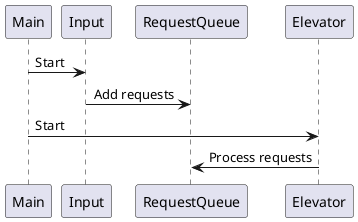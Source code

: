 @startuml
Main -> Input: Start
Input -> RequestQueue: Add requests
Main -> Elevator: Start
Elevator -> RequestQueue: Process requests
@enduml